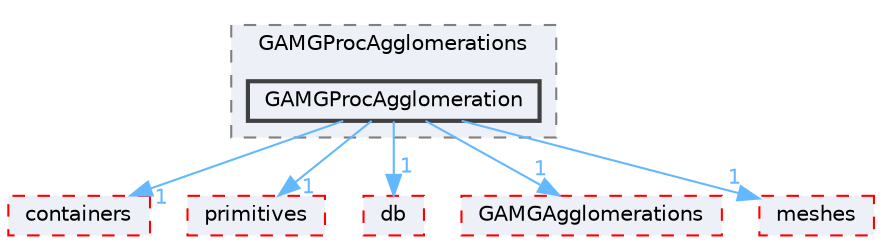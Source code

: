 digraph "src/OpenFOAM/matrices/lduMatrix/solvers/GAMG/GAMGProcAgglomerations/GAMGProcAgglomeration"
{
 // LATEX_PDF_SIZE
  bgcolor="transparent";
  edge [fontname=Helvetica,fontsize=10,labelfontname=Helvetica,labelfontsize=10];
  node [fontname=Helvetica,fontsize=10,shape=box,height=0.2,width=0.4];
  compound=true
  subgraph clusterdir_e29b5ea92f1450a27f449a4b2bdeb476 {
    graph [ bgcolor="#edf0f7", pencolor="grey50", label="GAMGProcAgglomerations", fontname=Helvetica,fontsize=10 style="filled,dashed", URL="dir_e29b5ea92f1450a27f449a4b2bdeb476.html",tooltip=""]
  dir_2b2cbd6f594ace38cc4e761ea843eebc [label="GAMGProcAgglomeration", fillcolor="#edf0f7", color="grey25", style="filled,bold", URL="dir_2b2cbd6f594ace38cc4e761ea843eebc.html",tooltip=""];
  }
  dir_19d0872053bde092be81d7fe3f56cbf7 [label="containers", fillcolor="#edf0f7", color="red", style="filled,dashed", URL="dir_19d0872053bde092be81d7fe3f56cbf7.html",tooltip=""];
  dir_3e50f45338116b169052b428016851aa [label="primitives", fillcolor="#edf0f7", color="red", style="filled,dashed", URL="dir_3e50f45338116b169052b428016851aa.html",tooltip=""];
  dir_63c634f7a7cfd679ac26c67fb30fc32f [label="db", fillcolor="#edf0f7", color="red", style="filled,dashed", URL="dir_63c634f7a7cfd679ac26c67fb30fc32f.html",tooltip=""];
  dir_a924fc5b9b02d4bfaf9b6fb6bcc671ab [label="GAMGAgglomerations", fillcolor="#edf0f7", color="red", style="filled,dashed", URL="dir_a924fc5b9b02d4bfaf9b6fb6bcc671ab.html",tooltip=""];
  dir_aa2423979fb45fc41c393a5db370ab21 [label="meshes", fillcolor="#edf0f7", color="red", style="filled,dashed", URL="dir_aa2423979fb45fc41c393a5db370ab21.html",tooltip=""];
  dir_2b2cbd6f594ace38cc4e761ea843eebc->dir_19d0872053bde092be81d7fe3f56cbf7 [headlabel="1", labeldistance=1.5 headhref="dir_001583_000669.html" href="dir_001583_000669.html" color="steelblue1" fontcolor="steelblue1"];
  dir_2b2cbd6f594ace38cc4e761ea843eebc->dir_3e50f45338116b169052b428016851aa [headlabel="1", labeldistance=1.5 headhref="dir_001583_003069.html" href="dir_001583_003069.html" color="steelblue1" fontcolor="steelblue1"];
  dir_2b2cbd6f594ace38cc4e761ea843eebc->dir_63c634f7a7cfd679ac26c67fb30fc32f [headlabel="1", labeldistance=1.5 headhref="dir_001583_000817.html" href="dir_001583_000817.html" color="steelblue1" fontcolor="steelblue1"];
  dir_2b2cbd6f594ace38cc4e761ea843eebc->dir_a924fc5b9b02d4bfaf9b6fb6bcc671ab [headlabel="1", labeldistance=1.5 headhref="dir_001583_001579.html" href="dir_001583_001579.html" color="steelblue1" fontcolor="steelblue1"];
  dir_2b2cbd6f594ace38cc4e761ea843eebc->dir_aa2423979fb45fc41c393a5db370ab21 [headlabel="1", labeldistance=1.5 headhref="dir_001583_002368.html" href="dir_001583_002368.html" color="steelblue1" fontcolor="steelblue1"];
}
